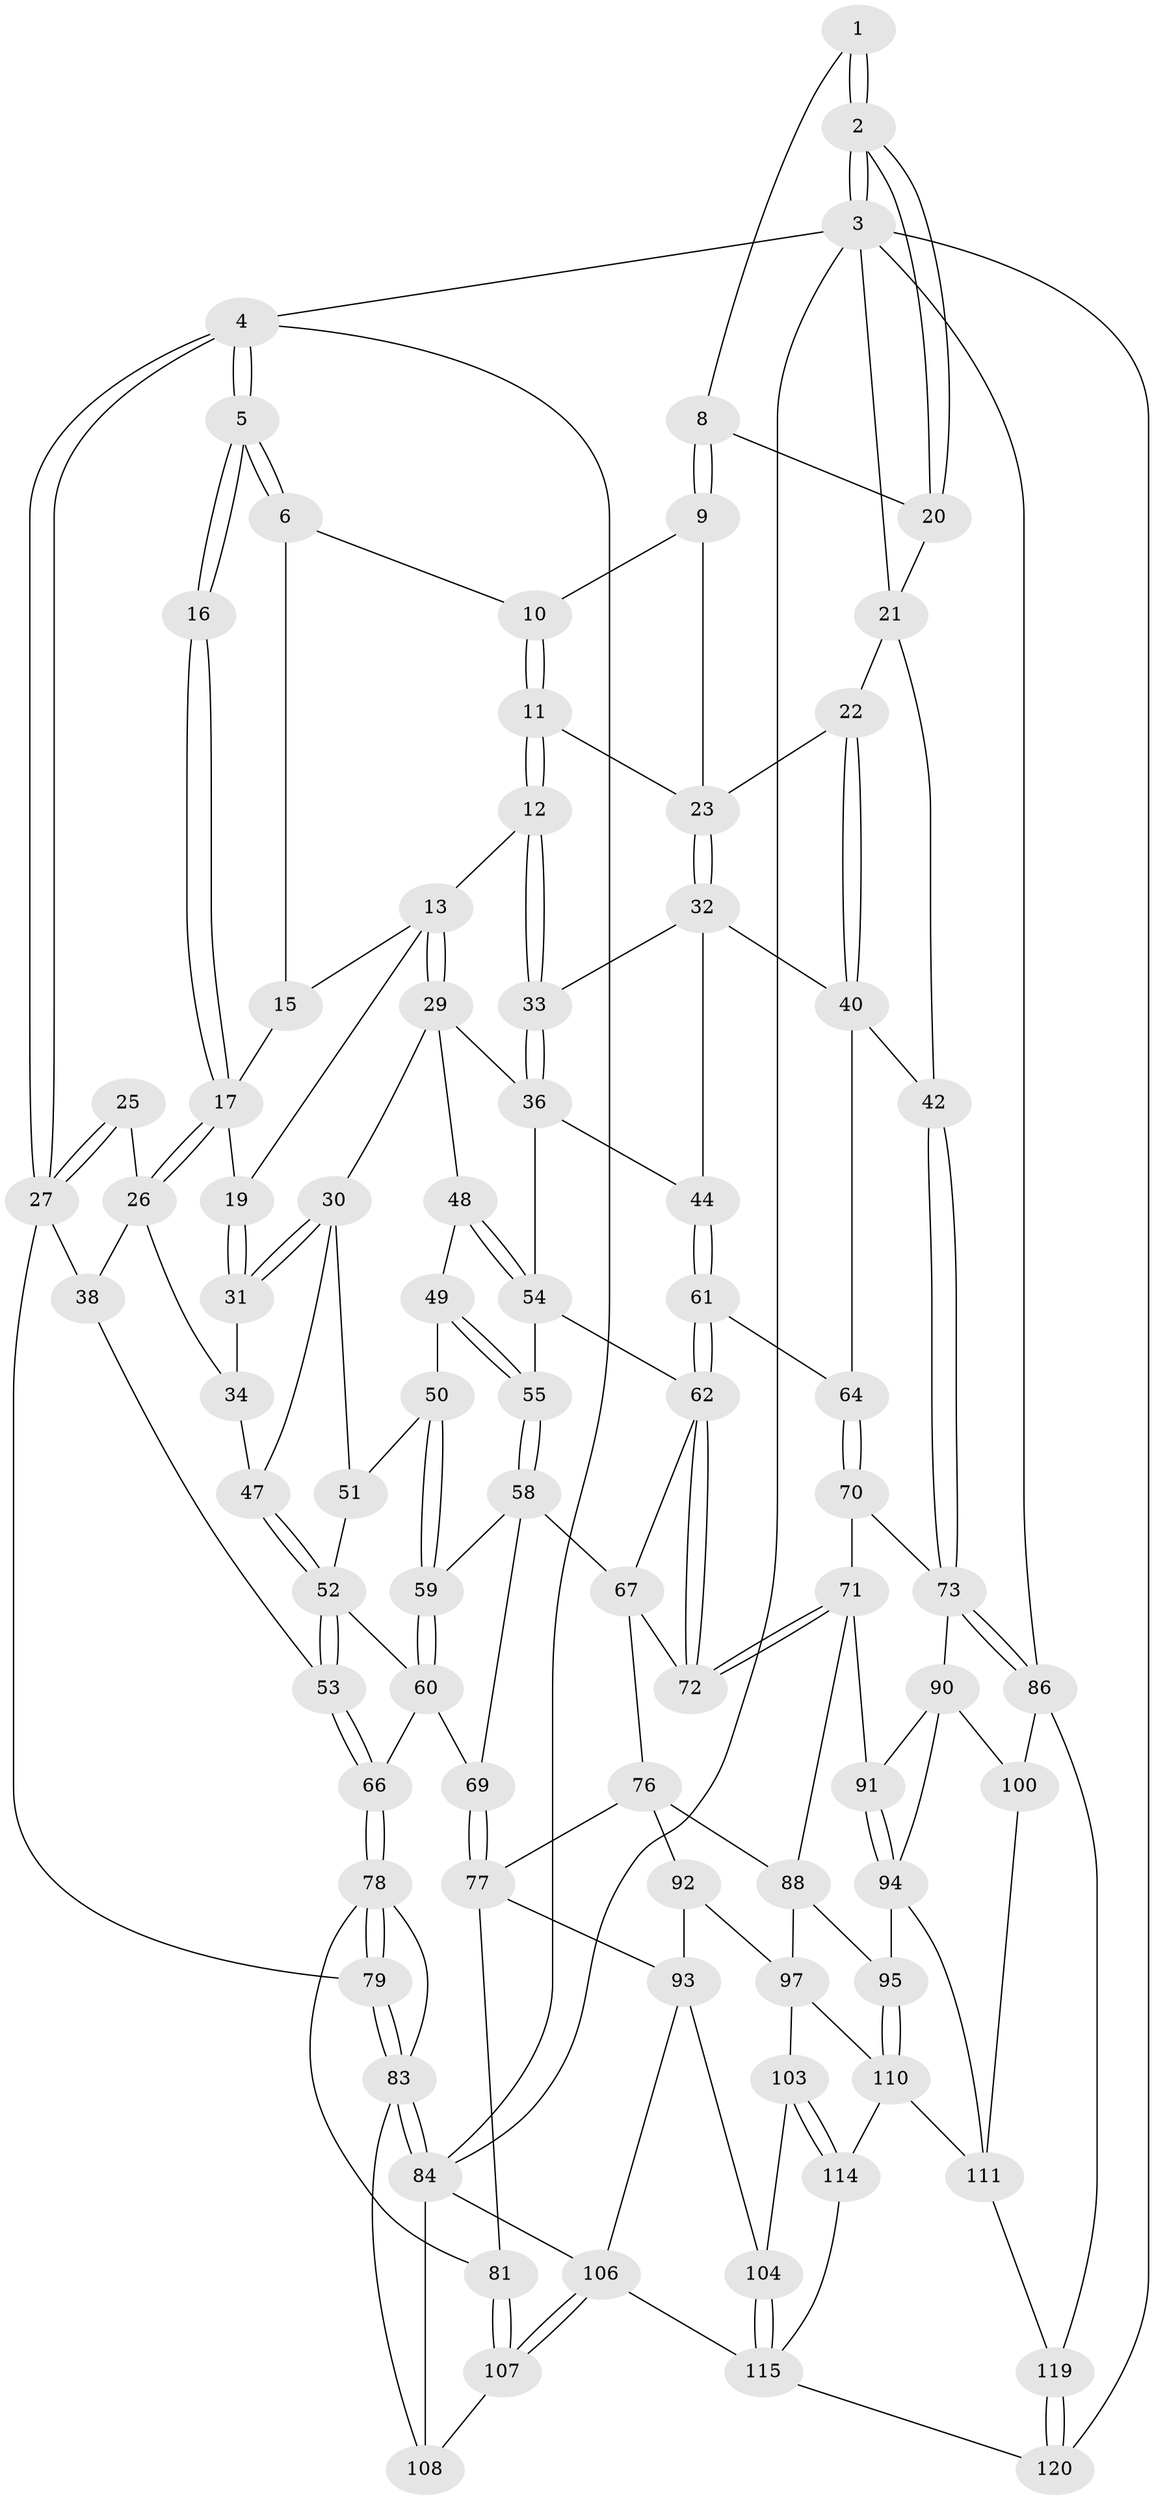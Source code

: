 // Generated by graph-tools (version 1.1) at 2025/52/02/27/25 19:52:39]
// undirected, 84 vertices, 191 edges
graph export_dot {
graph [start="1"]
  node [color=gray90,style=filled];
  1 [pos="+0.629604256037814+0"];
  2 [pos="+1+0"];
  3 [pos="+1+0",super="+85"];
  4 [pos="+0+0"];
  5 [pos="+0+0"];
  6 [pos="+0.4470016185540084+0",super="+7"];
  8 [pos="+0.7596268135756156+0.1314989930128711"];
  9 [pos="+0.7281270817329473+0.1581763198841425"];
  10 [pos="+0.5888763021977541+0.03978896705579731"];
  11 [pos="+0.6076415984825997+0.20573294943501688"];
  12 [pos="+0.5977036803342726+0.21709106842383877"];
  13 [pos="+0.5094472896720075+0.21469884161833286",super="+14"];
  15 [pos="+0.44485283132640874+0"];
  16 [pos="+0.05819496620816574+0"];
  17 [pos="+0.2240954794173064+0.1819137896531368",super="+18"];
  19 [pos="+0.3250505183068653+0.23599075281161597"];
  20 [pos="+0.7938377885217699+0.13189428773265272"];
  21 [pos="+0.8592311816091274+0.21526525917755102",super="+28"];
  22 [pos="+0.8127760013939471+0.3015962439655817"];
  23 [pos="+0.7610769434918487+0.2919592705896998",super="+24"];
  25 [pos="+0.09537821938778827+0.22398563863443208"];
  26 [pos="+0.1512774489799039+0.2588086354509996",super="+35"];
  27 [pos="+0+0",super="+39"];
  29 [pos="+0.43234336439534704+0.3051225365304239",super="+37"];
  30 [pos="+0.38501489647412046+0.31419636226234093",super="+46"];
  31 [pos="+0.3570085041984774+0.2862853582593744"];
  32 [pos="+0.6911450692162362+0.3354882184190832",super="+41"];
  33 [pos="+0.618508869645854+0.3126624651817035"];
  34 [pos="+0.21823765145598392+0.35467503891797025"];
  36 [pos="+0.5637807932181237+0.3756164224309228",super="+45"];
  38 [pos="+0.03302241745391593+0.4483614485523826"];
  40 [pos="+0.8763488184889939+0.402818107563726",super="+43"];
  42 [pos="+1+0.44131731062143925"];
  44 [pos="+0.685211282359273+0.4524503622421797"];
  47 [pos="+0.27046665693230815+0.39801005904987696"];
  48 [pos="+0.5148272256017317+0.40723099708945165"];
  49 [pos="+0.49641564112273745+0.41959176843932383"];
  50 [pos="+0.45026363538467845+0.43941299758057367"];
  51 [pos="+0.3726341271924599+0.389865777473976"];
  52 [pos="+0.2537904300150199+0.4372425803362184",super="+57"];
  53 [pos="+0.1291309104678983+0.5298881050242048"];
  54 [pos="+0.5181123260496756+0.5071060214231102",super="+56"];
  55 [pos="+0.48376426914446297+0.5155725079156581"];
  58 [pos="+0.4672888010734494+0.5215964767762293",super="+68"];
  59 [pos="+0.4668870756658801+0.5214048471957885"];
  60 [pos="+0.3504710318853732+0.523661844479063",super="+65"];
  61 [pos="+0.6995899735536338+0.5231123416714825"];
  62 [pos="+0.6397001790354212+0.5624224021685522",super="+63"];
  64 [pos="+0.766239552077117+0.5320887510230368"];
  66 [pos="+0.13980811391520995+0.5449175362329232"];
  67 [pos="+0.4851326229717614+0.5919421242913266",super="+75"];
  69 [pos="+0.360004156027229+0.6232674160160001"];
  70 [pos="+0.8562529408905976+0.6746041547876199"];
  71 [pos="+0.6196049250481065+0.6919229994109608",super="+87"];
  72 [pos="+0.6153262891834415+0.6828636981900571"];
  73 [pos="+1+0.5694437384425962",super="+74"];
  76 [pos="+0.4216763493525034+0.688973194881887",super="+89"];
  77 [pos="+0.3607119352781959+0.6999999014932804",super="+80"];
  78 [pos="+0.16442370852213564+0.6766859250001921",super="+82"];
  79 [pos="+0+0.8192658800974753"];
  81 [pos="+0.3096935935701229+0.7458191681591732"];
  83 [pos="+0+1",super="+102"];
  84 [pos="+0+1",super="+118"];
  86 [pos="+1+0.9291037842788843",super="+99"];
  88 [pos="+0.5712683350624307+0.76688659824158",super="+96"];
  90 [pos="+0.8448599161066604+0.7910796159605291",super="+101"];
  91 [pos="+0.6572102688282606+0.7736697323434919"];
  92 [pos="+0.5084317208538388+0.8174190116818411"];
  93 [pos="+0.35557218780890465+0.7714039280621798",super="+105"];
  94 [pos="+0.6672884010550282+0.8547224449149615",super="+109"];
  95 [pos="+0.6432371331360321+0.8735087930208361"];
  97 [pos="+0.5115679725326799+0.8996985662573393",super="+98"];
  100 [pos="+0.885562732783783+0.8456130892617365"];
  103 [pos="+0.49609180166778877+0.9063759657936342"];
  104 [pos="+0.47602929100143093+0.912250491126474"];
  106 [pos="+0.32824466668519325+0.9569992704549248",super="+116"];
  107 [pos="+0.29236479325207515+0.9131855589917792"];
  108 [pos="+0.2095631356494566+0.9301845143178854"];
  110 [pos="+0.6166982495640869+0.93159954609799",super="+112"];
  111 [pos="+0.7447535571181009+0.9299218601597091",super="+113"];
  114 [pos="+0.651098305723703+1"];
  115 [pos="+0.3668420044439506+1",super="+117"];
  119 [pos="+0.8701938013168194+1"];
  120 [pos="+0.8551243307907483+1"];
  1 -- 2;
  1 -- 2;
  1 -- 8;
  2 -- 3;
  2 -- 3;
  2 -- 20;
  2 -- 20;
  3 -- 4;
  3 -- 120;
  3 -- 84;
  3 -- 86;
  3 -- 21;
  4 -- 5;
  4 -- 5;
  4 -- 27;
  4 -- 27;
  4 -- 84;
  5 -- 6;
  5 -- 6;
  5 -- 16;
  5 -- 16;
  6 -- 15;
  6 -- 10;
  8 -- 9;
  8 -- 9;
  8 -- 20;
  9 -- 10;
  9 -- 23;
  10 -- 11;
  10 -- 11;
  11 -- 12;
  11 -- 12;
  11 -- 23;
  12 -- 13;
  12 -- 33;
  12 -- 33;
  13 -- 29;
  13 -- 29;
  13 -- 19;
  13 -- 15;
  15 -- 17;
  16 -- 17;
  16 -- 17;
  17 -- 26;
  17 -- 26;
  17 -- 19;
  19 -- 31;
  19 -- 31;
  20 -- 21;
  21 -- 22;
  21 -- 42;
  22 -- 23;
  22 -- 40;
  22 -- 40;
  23 -- 32;
  23 -- 32;
  25 -- 26;
  25 -- 27;
  25 -- 27;
  26 -- 34;
  26 -- 38;
  27 -- 38;
  27 -- 79;
  29 -- 30;
  29 -- 48;
  29 -- 36;
  30 -- 31;
  30 -- 31;
  30 -- 51;
  30 -- 47;
  31 -- 34;
  32 -- 33;
  32 -- 40;
  32 -- 44;
  33 -- 36;
  33 -- 36;
  34 -- 47;
  36 -- 44;
  36 -- 54;
  38 -- 53;
  40 -- 42;
  40 -- 64;
  42 -- 73;
  42 -- 73;
  44 -- 61;
  44 -- 61;
  47 -- 52;
  47 -- 52;
  48 -- 49;
  48 -- 54;
  48 -- 54;
  49 -- 50;
  49 -- 55;
  49 -- 55;
  50 -- 51;
  50 -- 59;
  50 -- 59;
  51 -- 52;
  52 -- 53;
  52 -- 53;
  52 -- 60;
  53 -- 66;
  53 -- 66;
  54 -- 55;
  54 -- 62;
  55 -- 58;
  55 -- 58;
  58 -- 59;
  58 -- 67;
  58 -- 69;
  59 -- 60;
  59 -- 60;
  60 -- 66;
  60 -- 69;
  61 -- 62;
  61 -- 62;
  61 -- 64;
  62 -- 72;
  62 -- 72;
  62 -- 67;
  64 -- 70;
  64 -- 70;
  66 -- 78;
  66 -- 78;
  67 -- 72;
  67 -- 76;
  69 -- 77;
  69 -- 77;
  70 -- 71;
  70 -- 73;
  71 -- 72;
  71 -- 72;
  71 -- 88;
  71 -- 91;
  73 -- 86;
  73 -- 86;
  73 -- 90;
  76 -- 77;
  76 -- 88;
  76 -- 92;
  77 -- 81;
  77 -- 93;
  78 -- 79;
  78 -- 79;
  78 -- 81;
  78 -- 83;
  79 -- 83;
  79 -- 83;
  81 -- 107;
  81 -- 107;
  83 -- 84;
  83 -- 84;
  83 -- 108;
  84 -- 108;
  84 -- 106;
  86 -- 100;
  86 -- 119;
  88 -- 97;
  88 -- 95;
  90 -- 91;
  90 -- 100;
  90 -- 94;
  91 -- 94;
  91 -- 94;
  92 -- 93;
  92 -- 97;
  93 -- 104;
  93 -- 106;
  94 -- 95;
  94 -- 111;
  95 -- 110;
  95 -- 110;
  97 -- 110;
  97 -- 103;
  100 -- 111;
  103 -- 104;
  103 -- 114;
  103 -- 114;
  104 -- 115;
  104 -- 115;
  106 -- 107;
  106 -- 107;
  106 -- 115;
  107 -- 108;
  110 -- 114;
  110 -- 111;
  111 -- 119;
  114 -- 115;
  115 -- 120;
  119 -- 120;
  119 -- 120;
}
